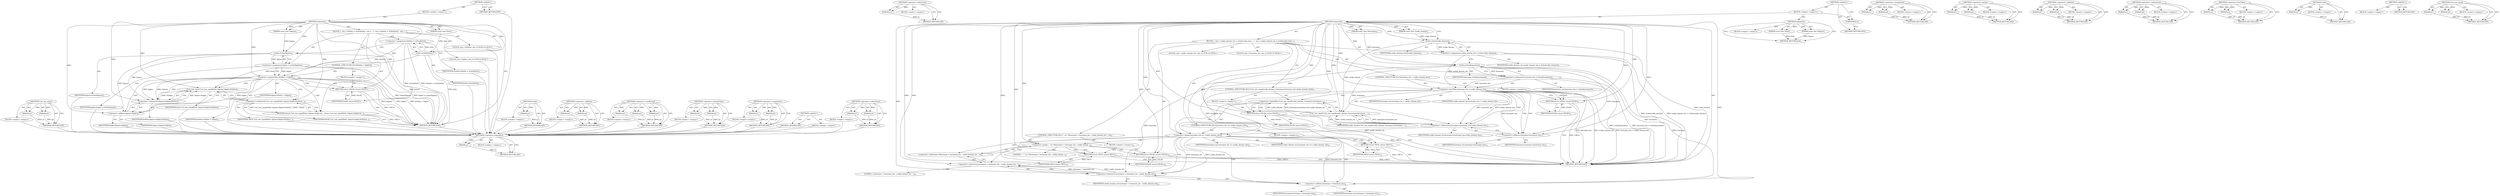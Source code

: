 digraph "Curl_raw_equal" {
vulnerable_81 [label=<(METHOD,Curl_raw_equal)>];
vulnerable_82 [label=<(PARAM,p1)>];
vulnerable_83 [label=<(PARAM,p2)>];
vulnerable_84 [label=<(BLOCK,&lt;empty&gt;,&lt;empty&gt;)>];
vulnerable_85 [label=<(METHOD_RETURN,ANY)>];
vulnerable_6 [label=<(METHOD,&lt;global&gt;)<SUB>1</SUB>>];
vulnerable_7 [label=<(BLOCK,&lt;empty&gt;,&lt;empty&gt;)<SUB>1</SUB>>];
vulnerable_8 [label=<(METHOD,tailmatch)<SUB>1</SUB>>];
vulnerable_9 [label=<(PARAM,const char *little)<SUB>1</SUB>>];
vulnerable_10 [label=<(PARAM,const char *bigone)<SUB>1</SUB>>];
vulnerable_11 [label=<(BLOCK,{
  size_t littlelen = strlen(little);
  size_t...,{
  size_t littlelen = strlen(little);
  size_t...)<SUB>2</SUB>>];
vulnerable_12 [label="<(LOCAL,size_t littlelen: size_t)<SUB>3</SUB>>"];
vulnerable_13 [label=<(&lt;operator&gt;.assignment,littlelen = strlen(little))<SUB>3</SUB>>];
vulnerable_14 [label=<(IDENTIFIER,littlelen,littlelen = strlen(little))<SUB>3</SUB>>];
vulnerable_15 [label=<(strlen,strlen(little))<SUB>3</SUB>>];
vulnerable_16 [label=<(IDENTIFIER,little,strlen(little))<SUB>3</SUB>>];
vulnerable_17 [label="<(LOCAL,size_t biglen: size_t)<SUB>4</SUB>>"];
vulnerable_18 [label=<(&lt;operator&gt;.assignment,biglen = strlen(bigone))<SUB>4</SUB>>];
vulnerable_19 [label=<(IDENTIFIER,biglen,biglen = strlen(bigone))<SUB>4</SUB>>];
vulnerable_20 [label=<(strlen,strlen(bigone))<SUB>4</SUB>>];
vulnerable_21 [label=<(IDENTIFIER,bigone,strlen(bigone))<SUB>4</SUB>>];
vulnerable_22 [label=<(CONTROL_STRUCTURE,IF,if (littlelen &gt; biglen))<SUB>6</SUB>>];
vulnerable_23 [label=<(&lt;operator&gt;.greaterThan,littlelen &gt; biglen)<SUB>6</SUB>>];
vulnerable_24 [label=<(IDENTIFIER,littlelen,littlelen &gt; biglen)<SUB>6</SUB>>];
vulnerable_25 [label=<(IDENTIFIER,biglen,littlelen &gt; biglen)<SUB>6</SUB>>];
vulnerable_26 [label=<(BLOCK,&lt;empty&gt;,&lt;empty&gt;)<SUB>7</SUB>>];
vulnerable_27 [label=<(RETURN,return FALSE;,return FALSE;)<SUB>7</SUB>>];
vulnerable_28 [label=<(IDENTIFIER,FALSE,return FALSE;)<SUB>7</SUB>>];
vulnerable_29 [label=<(RETURN,return Curl_raw_equal(little, bigone+biglen-lit...,return Curl_raw_equal(little, bigone+biglen-lit...)<SUB>9</SUB>>];
vulnerable_30 [label=<(&lt;operator&gt;.conditional,Curl_raw_equal(little, bigone+biglen-littlelen)...)<SUB>9</SUB>>];
vulnerable_31 [label=<(Curl_raw_equal,Curl_raw_equal(little, bigone+biglen-littlelen))<SUB>9</SUB>>];
vulnerable_32 [label=<(IDENTIFIER,little,Curl_raw_equal(little, bigone+biglen-littlelen))<SUB>9</SUB>>];
vulnerable_33 [label=<(&lt;operator&gt;.subtraction,bigone+biglen-littlelen)<SUB>9</SUB>>];
vulnerable_34 [label=<(&lt;operator&gt;.addition,bigone+biglen)<SUB>9</SUB>>];
vulnerable_35 [label=<(IDENTIFIER,bigone,bigone+biglen)<SUB>9</SUB>>];
vulnerable_36 [label=<(IDENTIFIER,biglen,bigone+biglen)<SUB>9</SUB>>];
vulnerable_37 [label=<(IDENTIFIER,littlelen,bigone+biglen-littlelen)<SUB>9</SUB>>];
vulnerable_38 [label=<(IDENTIFIER,TRUE,Curl_raw_equal(little, bigone+biglen-littlelen)...)<SUB>9</SUB>>];
vulnerable_39 [label=<(IDENTIFIER,FALSE,Curl_raw_equal(little, bigone+biglen-littlelen)...)<SUB>9</SUB>>];
vulnerable_40 [label=<(METHOD_RETURN,bool)<SUB>1</SUB>>];
vulnerable_42 [label=<(METHOD_RETURN,ANY)<SUB>1</SUB>>];
vulnerable_66 [label=<(METHOD,strlen)>];
vulnerable_67 [label=<(PARAM,p1)>];
vulnerable_68 [label=<(BLOCK,&lt;empty&gt;,&lt;empty&gt;)>];
vulnerable_69 [label=<(METHOD_RETURN,ANY)>];
vulnerable_91 [label=<(METHOD,&lt;operator&gt;.addition)>];
vulnerable_92 [label=<(PARAM,p1)>];
vulnerable_93 [label=<(PARAM,p2)>];
vulnerable_94 [label=<(BLOCK,&lt;empty&gt;,&lt;empty&gt;)>];
vulnerable_95 [label=<(METHOD_RETURN,ANY)>];
vulnerable_75 [label=<(METHOD,&lt;operator&gt;.conditional)>];
vulnerable_76 [label=<(PARAM,p1)>];
vulnerable_77 [label=<(PARAM,p2)>];
vulnerable_78 [label=<(PARAM,p3)>];
vulnerable_79 [label=<(BLOCK,&lt;empty&gt;,&lt;empty&gt;)>];
vulnerable_80 [label=<(METHOD_RETURN,ANY)>];
vulnerable_70 [label=<(METHOD,&lt;operator&gt;.greaterThan)>];
vulnerable_71 [label=<(PARAM,p1)>];
vulnerable_72 [label=<(PARAM,p2)>];
vulnerable_73 [label=<(BLOCK,&lt;empty&gt;,&lt;empty&gt;)>];
vulnerable_74 [label=<(METHOD_RETURN,ANY)>];
vulnerable_61 [label=<(METHOD,&lt;operator&gt;.assignment)>];
vulnerable_62 [label=<(PARAM,p1)>];
vulnerable_63 [label=<(PARAM,p2)>];
vulnerable_64 [label=<(BLOCK,&lt;empty&gt;,&lt;empty&gt;)>];
vulnerable_65 [label=<(METHOD_RETURN,ANY)>];
vulnerable_55 [label=<(METHOD,&lt;global&gt;)<SUB>1</SUB>>];
vulnerable_56 [label=<(BLOCK,&lt;empty&gt;,&lt;empty&gt;)>];
vulnerable_57 [label=<(METHOD_RETURN,ANY)>];
vulnerable_86 [label=<(METHOD,&lt;operator&gt;.subtraction)>];
vulnerable_87 [label=<(PARAM,p1)>];
vulnerable_88 [label=<(PARAM,p2)>];
vulnerable_89 [label=<(BLOCK,&lt;empty&gt;,&lt;empty&gt;)>];
vulnerable_90 [label=<(METHOD_RETURN,ANY)>];
fixed_110 [label=<(METHOD,&lt;operator&gt;.logicalNot)>];
fixed_111 [label=<(PARAM,p1)>];
fixed_112 [label=<(BLOCK,&lt;empty&gt;,&lt;empty&gt;)>];
fixed_113 [label=<(METHOD_RETURN,ANY)>];
fixed_134 [label=<(METHOD,&lt;operator&gt;.indirection)>];
fixed_135 [label=<(PARAM,p1)>];
fixed_136 [label=<(BLOCK,&lt;empty&gt;,&lt;empty&gt;)>];
fixed_137 [label=<(METHOD_RETURN,ANY)>];
fixed_6 [label=<(METHOD,&lt;global&gt;)<SUB>1</SUB>>];
fixed_7 [label=<(BLOCK,&lt;empty&gt;,&lt;empty&gt;)<SUB>1</SUB>>];
fixed_8 [label=<(METHOD,tailmatch)<SUB>1</SUB>>];
fixed_9 [label=<(PARAM,const char *little)<SUB>1</SUB>>];
fixed_10 [label=<(PARAM,const char *bigone)<SUB>1</SUB>>];
fixed_11 [label=<(BLOCK,&lt;empty&gt;,&lt;empty&gt;)>];
fixed_12 [label=<(METHOD_RETURN,bool)<SUB>1</SUB>>];
fixed_14 [label=<(UNKNOWN,),))<SUB>1</SUB>>];
fixed_15 [label=<(METHOD,tailmatch)<SUB>2</SUB>>];
fixed_16 [label=<(PARAM,const char *cooke_domain)<SUB>2</SUB>>];
fixed_17 [label=<(PARAM,const char *hostname)<SUB>2</SUB>>];
fixed_18 [label=<(BLOCK,{
  size_t cookie_domain_len = strlen(cooke_dom...,{
  size_t cookie_domain_len = strlen(cooke_dom...)<SUB>3</SUB>>];
fixed_19 [label="<(LOCAL,size_t cookie_domain_len: size_t)<SUB>4</SUB>>"];
fixed_20 [label=<(&lt;operator&gt;.assignment,cookie_domain_len = strlen(cooke_domain))<SUB>4</SUB>>];
fixed_21 [label=<(IDENTIFIER,cookie_domain_len,cookie_domain_len = strlen(cooke_domain))<SUB>4</SUB>>];
fixed_22 [label=<(strlen,strlen(cooke_domain))<SUB>4</SUB>>];
fixed_23 [label=<(IDENTIFIER,cooke_domain,strlen(cooke_domain))<SUB>4</SUB>>];
fixed_24 [label="<(LOCAL,size_t hostname_len: size_t)<SUB>5</SUB>>"];
fixed_25 [label=<(&lt;operator&gt;.assignment,hostname_len = strlen(hostname))<SUB>5</SUB>>];
fixed_26 [label=<(IDENTIFIER,hostname_len,hostname_len = strlen(hostname))<SUB>5</SUB>>];
fixed_27 [label=<(strlen,strlen(hostname))<SUB>5</SUB>>];
fixed_28 [label=<(IDENTIFIER,hostname,strlen(hostname))<SUB>5</SUB>>];
fixed_29 [label=<(CONTROL_STRUCTURE,IF,if (hostname_len &lt; cookie_domain_len))<SUB>7</SUB>>];
fixed_30 [label=<(&lt;operator&gt;.lessThan,hostname_len &lt; cookie_domain_len)<SUB>7</SUB>>];
fixed_31 [label=<(IDENTIFIER,hostname_len,hostname_len &lt; cookie_domain_len)<SUB>7</SUB>>];
fixed_32 [label=<(IDENTIFIER,cookie_domain_len,hostname_len &lt; cookie_domain_len)<SUB>7</SUB>>];
fixed_33 [label=<(BLOCK,&lt;empty&gt;,&lt;empty&gt;)<SUB>8</SUB>>];
fixed_34 [label=<(RETURN,return FALSE;,return FALSE;)<SUB>8</SUB>>];
fixed_35 [label=<(IDENTIFIER,FALSE,return FALSE;)<SUB>8</SUB>>];
fixed_36 [label=<(CONTROL_STRUCTURE,IF,if (!Curl_raw_equal(cooke_domain, hostname+hostname_len-cookie_domain_len)))<SUB>10</SUB>>];
fixed_37 [label=<(&lt;operator&gt;.logicalNot,!Curl_raw_equal(cooke_domain, hostname+hostname...)<SUB>10</SUB>>];
fixed_38 [label=<(Curl_raw_equal,Curl_raw_equal(cooke_domain, hostname+hostname_...)<SUB>10</SUB>>];
fixed_39 [label=<(IDENTIFIER,cooke_domain,Curl_raw_equal(cooke_domain, hostname+hostname_...)<SUB>10</SUB>>];
fixed_40 [label=<(&lt;operator&gt;.subtraction,hostname+hostname_len-cookie_domain_len)<SUB>10</SUB>>];
fixed_41 [label=<(&lt;operator&gt;.addition,hostname+hostname_len)<SUB>10</SUB>>];
fixed_42 [label=<(IDENTIFIER,hostname,hostname+hostname_len)<SUB>10</SUB>>];
fixed_43 [label=<(IDENTIFIER,hostname_len,hostname+hostname_len)<SUB>10</SUB>>];
fixed_44 [label=<(IDENTIFIER,cookie_domain_len,hostname+hostname_len-cookie_domain_len)<SUB>10</SUB>>];
fixed_45 [label=<(BLOCK,&lt;empty&gt;,&lt;empty&gt;)<SUB>11</SUB>>];
fixed_46 [label=<(RETURN,return FALSE;,return FALSE;)<SUB>11</SUB>>];
fixed_47 [label=<(IDENTIFIER,FALSE,return FALSE;)<SUB>11</SUB>>];
fixed_48 [label=<(CONTROL_STRUCTURE,IF,if (hostname_len == cookie_domain_len))<SUB>20</SUB>>];
fixed_49 [label=<(&lt;operator&gt;.equals,hostname_len == cookie_domain_len)<SUB>20</SUB>>];
fixed_50 [label=<(IDENTIFIER,hostname_len,hostname_len == cookie_domain_len)<SUB>20</SUB>>];
fixed_51 [label=<(IDENTIFIER,cookie_domain_len,hostname_len == cookie_domain_len)<SUB>20</SUB>>];
fixed_52 [label=<(BLOCK,&lt;empty&gt;,&lt;empty&gt;)<SUB>21</SUB>>];
fixed_53 [label=<(RETURN,return TRUE;,return TRUE;)<SUB>21</SUB>>];
fixed_54 [label=<(IDENTIFIER,TRUE,return TRUE;)<SUB>21</SUB>>];
fixed_55 [label=<(CONTROL_STRUCTURE,IF,if ('.' == *(hostname + hostname_len - cookie_domain_len - 1)))<SUB>22</SUB>>];
fixed_56 [label=<(&lt;operator&gt;.equals,'.' == *(hostname + hostname_len - cookie_domai...)<SUB>22</SUB>>];
fixed_57 [label=<(LITERAL,'.','.' == *(hostname + hostname_len - cookie_domai...)<SUB>22</SUB>>];
fixed_58 [label=<(&lt;operator&gt;.indirection,*(hostname + hostname_len - cookie_domain_len - 1))<SUB>22</SUB>>];
fixed_59 [label=<(&lt;operator&gt;.subtraction,hostname + hostname_len - cookie_domain_len - 1)<SUB>22</SUB>>];
fixed_60 [label=<(&lt;operator&gt;.subtraction,hostname + hostname_len - cookie_domain_len)<SUB>22</SUB>>];
fixed_61 [label=<(&lt;operator&gt;.addition,hostname + hostname_len)<SUB>22</SUB>>];
fixed_62 [label=<(IDENTIFIER,hostname,hostname + hostname_len)<SUB>22</SUB>>];
fixed_63 [label=<(IDENTIFIER,hostname_len,hostname + hostname_len)<SUB>22</SUB>>];
fixed_64 [label=<(IDENTIFIER,cookie_domain_len,hostname + hostname_len - cookie_domain_len)<SUB>22</SUB>>];
fixed_65 [label=<(LITERAL,1,hostname + hostname_len - cookie_domain_len - 1)<SUB>22</SUB>>];
fixed_66 [label=<(BLOCK,&lt;empty&gt;,&lt;empty&gt;)<SUB>23</SUB>>];
fixed_67 [label=<(RETURN,return TRUE;,return TRUE;)<SUB>23</SUB>>];
fixed_68 [label=<(IDENTIFIER,TRUE,return TRUE;)<SUB>23</SUB>>];
fixed_69 [label=<(RETURN,return FALSE;,return FALSE;)<SUB>24</SUB>>];
fixed_70 [label=<(IDENTIFIER,FALSE,return FALSE;)<SUB>24</SUB>>];
fixed_71 [label=<(METHOD_RETURN,bool)<SUB>2</SUB>>];
fixed_73 [label=<(METHOD_RETURN,ANY)<SUB>1</SUB>>];
fixed_96 [label=<(METHOD,&lt;operator&gt;.assignment)>];
fixed_97 [label=<(PARAM,p1)>];
fixed_98 [label=<(PARAM,p2)>];
fixed_99 [label=<(BLOCK,&lt;empty&gt;,&lt;empty&gt;)>];
fixed_100 [label=<(METHOD_RETURN,ANY)>];
fixed_129 [label=<(METHOD,&lt;operator&gt;.equals)>];
fixed_130 [label=<(PARAM,p1)>];
fixed_131 [label=<(PARAM,p2)>];
fixed_132 [label=<(BLOCK,&lt;empty&gt;,&lt;empty&gt;)>];
fixed_133 [label=<(METHOD_RETURN,ANY)>];
fixed_124 [label=<(METHOD,&lt;operator&gt;.addition)>];
fixed_125 [label=<(PARAM,p1)>];
fixed_126 [label=<(PARAM,p2)>];
fixed_127 [label=<(BLOCK,&lt;empty&gt;,&lt;empty&gt;)>];
fixed_128 [label=<(METHOD_RETURN,ANY)>];
fixed_119 [label=<(METHOD,&lt;operator&gt;.subtraction)>];
fixed_120 [label=<(PARAM,p1)>];
fixed_121 [label=<(PARAM,p2)>];
fixed_122 [label=<(BLOCK,&lt;empty&gt;,&lt;empty&gt;)>];
fixed_123 [label=<(METHOD_RETURN,ANY)>];
fixed_105 [label=<(METHOD,&lt;operator&gt;.lessThan)>];
fixed_106 [label=<(PARAM,p1)>];
fixed_107 [label=<(PARAM,p2)>];
fixed_108 [label=<(BLOCK,&lt;empty&gt;,&lt;empty&gt;)>];
fixed_109 [label=<(METHOD_RETURN,ANY)>];
fixed_101 [label=<(METHOD,strlen)>];
fixed_102 [label=<(PARAM,p1)>];
fixed_103 [label=<(BLOCK,&lt;empty&gt;,&lt;empty&gt;)>];
fixed_104 [label=<(METHOD_RETURN,ANY)>];
fixed_90 [label=<(METHOD,&lt;global&gt;)<SUB>1</SUB>>];
fixed_91 [label=<(BLOCK,&lt;empty&gt;,&lt;empty&gt;)>];
fixed_92 [label=<(METHOD_RETURN,ANY)>];
fixed_114 [label=<(METHOD,Curl_raw_equal)>];
fixed_115 [label=<(PARAM,p1)>];
fixed_116 [label=<(PARAM,p2)>];
fixed_117 [label=<(BLOCK,&lt;empty&gt;,&lt;empty&gt;)>];
fixed_118 [label=<(METHOD_RETURN,ANY)>];
vulnerable_81 -> vulnerable_82  [key=0, label="AST: "];
vulnerable_81 -> vulnerable_82  [key=1, label="DDG: "];
vulnerable_81 -> vulnerable_84  [key=0, label="AST: "];
vulnerable_81 -> vulnerable_83  [key=0, label="AST: "];
vulnerable_81 -> vulnerable_83  [key=1, label="DDG: "];
vulnerable_81 -> vulnerable_85  [key=0, label="AST: "];
vulnerable_81 -> vulnerable_85  [key=1, label="CFG: "];
vulnerable_82 -> vulnerable_85  [key=0, label="DDG: p1"];
vulnerable_83 -> vulnerable_85  [key=0, label="DDG: p2"];
vulnerable_84 -> fixed_110  [key=0];
vulnerable_85 -> fixed_110  [key=0];
vulnerable_6 -> vulnerable_7  [key=0, label="AST: "];
vulnerable_6 -> vulnerable_42  [key=0, label="AST: "];
vulnerable_6 -> vulnerable_42  [key=1, label="CFG: "];
vulnerable_7 -> vulnerable_8  [key=0, label="AST: "];
vulnerable_8 -> vulnerable_9  [key=0, label="AST: "];
vulnerable_8 -> vulnerable_9  [key=1, label="DDG: "];
vulnerable_8 -> vulnerable_10  [key=0, label="AST: "];
vulnerable_8 -> vulnerable_10  [key=1, label="DDG: "];
vulnerable_8 -> vulnerable_11  [key=0, label="AST: "];
vulnerable_8 -> vulnerable_40  [key=0, label="AST: "];
vulnerable_8 -> vulnerable_15  [key=0, label="CFG: "];
vulnerable_8 -> vulnerable_15  [key=1, label="DDG: "];
vulnerable_8 -> vulnerable_30  [key=0, label="DDG: "];
vulnerable_8 -> vulnerable_20  [key=0, label="DDG: "];
vulnerable_8 -> vulnerable_23  [key=0, label="DDG: "];
vulnerable_8 -> vulnerable_27  [key=0, label="DDG: "];
vulnerable_8 -> vulnerable_28  [key=0, label="DDG: "];
vulnerable_8 -> vulnerable_31  [key=0, label="DDG: "];
vulnerable_8 -> vulnerable_33  [key=0, label="DDG: "];
vulnerable_8 -> vulnerable_34  [key=0, label="DDG: "];
vulnerable_9 -> vulnerable_15  [key=0, label="DDG: little"];
vulnerable_10 -> vulnerable_20  [key=0, label="DDG: bigone"];
vulnerable_11 -> vulnerable_12  [key=0, label="AST: "];
vulnerable_11 -> vulnerable_13  [key=0, label="AST: "];
vulnerable_11 -> vulnerable_17  [key=0, label="AST: "];
vulnerable_11 -> vulnerable_18  [key=0, label="AST: "];
vulnerable_11 -> vulnerable_22  [key=0, label="AST: "];
vulnerable_11 -> vulnerable_29  [key=0, label="AST: "];
vulnerable_12 -> fixed_110  [key=0];
vulnerable_13 -> vulnerable_14  [key=0, label="AST: "];
vulnerable_13 -> vulnerable_15  [key=0, label="AST: "];
vulnerable_13 -> vulnerable_20  [key=0, label="CFG: "];
vulnerable_13 -> vulnerable_40  [key=0, label="DDG: strlen(little)"];
vulnerable_13 -> vulnerable_40  [key=1, label="DDG: littlelen = strlen(little)"];
vulnerable_13 -> vulnerable_23  [key=0, label="DDG: littlelen"];
vulnerable_14 -> fixed_110  [key=0];
vulnerable_15 -> vulnerable_16  [key=0, label="AST: "];
vulnerable_15 -> vulnerable_13  [key=0, label="CFG: "];
vulnerable_15 -> vulnerable_13  [key=1, label="DDG: little"];
vulnerable_15 -> vulnerable_40  [key=0, label="DDG: little"];
vulnerable_15 -> vulnerable_31  [key=0, label="DDG: little"];
vulnerable_16 -> fixed_110  [key=0];
vulnerable_17 -> fixed_110  [key=0];
vulnerable_18 -> vulnerable_19  [key=0, label="AST: "];
vulnerable_18 -> vulnerable_20  [key=0, label="AST: "];
vulnerable_18 -> vulnerable_23  [key=0, label="CFG: "];
vulnerable_18 -> vulnerable_23  [key=1, label="DDG: biglen"];
vulnerable_18 -> vulnerable_40  [key=0, label="DDG: strlen(bigone)"];
vulnerable_18 -> vulnerable_40  [key=1, label="DDG: biglen = strlen(bigone)"];
vulnerable_19 -> fixed_110  [key=0];
vulnerable_20 -> vulnerable_21  [key=0, label="AST: "];
vulnerable_20 -> vulnerable_18  [key=0, label="CFG: "];
vulnerable_20 -> vulnerable_18  [key=1, label="DDG: bigone"];
vulnerable_20 -> vulnerable_40  [key=0, label="DDG: bigone"];
vulnerable_20 -> vulnerable_33  [key=0, label="DDG: bigone"];
vulnerable_20 -> vulnerable_34  [key=0, label="DDG: bigone"];
vulnerable_21 -> fixed_110  [key=0];
vulnerable_22 -> vulnerable_23  [key=0, label="AST: "];
vulnerable_22 -> vulnerable_26  [key=0, label="AST: "];
vulnerable_23 -> vulnerable_24  [key=0, label="AST: "];
vulnerable_23 -> vulnerable_25  [key=0, label="AST: "];
vulnerable_23 -> vulnerable_27  [key=0, label="CFG: "];
vulnerable_23 -> vulnerable_27  [key=1, label="CDG: "];
vulnerable_23 -> vulnerable_34  [key=0, label="CFG: "];
vulnerable_23 -> vulnerable_34  [key=1, label="DDG: biglen"];
vulnerable_23 -> vulnerable_34  [key=2, label="CDG: "];
vulnerable_23 -> vulnerable_40  [key=0, label="DDG: littlelen"];
vulnerable_23 -> vulnerable_40  [key=1, label="DDG: biglen"];
vulnerable_23 -> vulnerable_40  [key=2, label="DDG: littlelen &gt; biglen"];
vulnerable_23 -> vulnerable_33  [key=0, label="DDG: biglen"];
vulnerable_23 -> vulnerable_33  [key=1, label="DDG: littlelen"];
vulnerable_23 -> vulnerable_33  [key=2, label="CDG: "];
vulnerable_23 -> vulnerable_30  [key=0, label="CDG: "];
vulnerable_23 -> vulnerable_29  [key=0, label="CDG: "];
vulnerable_23 -> vulnerable_31  [key=0, label="CDG: "];
vulnerable_24 -> fixed_110  [key=0];
vulnerable_25 -> fixed_110  [key=0];
vulnerable_26 -> vulnerable_27  [key=0, label="AST: "];
vulnerable_27 -> vulnerable_28  [key=0, label="AST: "];
vulnerable_27 -> vulnerable_40  [key=0, label="CFG: "];
vulnerable_27 -> vulnerable_40  [key=1, label="DDG: &lt;RET&gt;"];
vulnerable_28 -> vulnerable_27  [key=0, label="DDG: FALSE"];
vulnerable_29 -> vulnerable_30  [key=0, label="AST: "];
vulnerable_29 -> vulnerable_40  [key=0, label="CFG: "];
vulnerable_29 -> vulnerable_40  [key=1, label="DDG: &lt;RET&gt;"];
vulnerable_30 -> vulnerable_31  [key=0, label="AST: "];
vulnerable_30 -> vulnerable_38  [key=0, label="AST: "];
vulnerable_30 -> vulnerable_39  [key=0, label="AST: "];
vulnerable_30 -> vulnerable_29  [key=0, label="CFG: "];
vulnerable_30 -> vulnerable_29  [key=1, label="DDG: Curl_raw_equal(little, bigone+biglen-littlelen) ? TRUE : FALSE"];
vulnerable_31 -> vulnerable_32  [key=0, label="AST: "];
vulnerable_31 -> vulnerable_33  [key=0, label="AST: "];
vulnerable_31 -> vulnerable_30  [key=0, label="CFG: "];
vulnerable_32 -> fixed_110  [key=0];
vulnerable_33 -> vulnerable_34  [key=0, label="AST: "];
vulnerable_33 -> vulnerable_37  [key=0, label="AST: "];
vulnerable_33 -> vulnerable_31  [key=0, label="CFG: "];
vulnerable_33 -> vulnerable_31  [key=1, label="DDG: bigone+biglen"];
vulnerable_33 -> vulnerable_31  [key=2, label="DDG: littlelen"];
vulnerable_34 -> vulnerable_35  [key=0, label="AST: "];
vulnerable_34 -> vulnerable_36  [key=0, label="AST: "];
vulnerable_34 -> vulnerable_33  [key=0, label="CFG: "];
vulnerable_35 -> fixed_110  [key=0];
vulnerable_36 -> fixed_110  [key=0];
vulnerable_37 -> fixed_110  [key=0];
vulnerable_38 -> fixed_110  [key=0];
vulnerable_39 -> fixed_110  [key=0];
vulnerable_40 -> fixed_110  [key=0];
vulnerable_42 -> fixed_110  [key=0];
vulnerable_66 -> vulnerable_67  [key=0, label="AST: "];
vulnerable_66 -> vulnerable_67  [key=1, label="DDG: "];
vulnerable_66 -> vulnerable_68  [key=0, label="AST: "];
vulnerable_66 -> vulnerable_69  [key=0, label="AST: "];
vulnerable_66 -> vulnerable_69  [key=1, label="CFG: "];
vulnerable_67 -> vulnerable_69  [key=0, label="DDG: p1"];
vulnerable_68 -> fixed_110  [key=0];
vulnerable_69 -> fixed_110  [key=0];
vulnerable_91 -> vulnerable_92  [key=0, label="AST: "];
vulnerable_91 -> vulnerable_92  [key=1, label="DDG: "];
vulnerable_91 -> vulnerable_94  [key=0, label="AST: "];
vulnerable_91 -> vulnerable_93  [key=0, label="AST: "];
vulnerable_91 -> vulnerable_93  [key=1, label="DDG: "];
vulnerable_91 -> vulnerable_95  [key=0, label="AST: "];
vulnerable_91 -> vulnerable_95  [key=1, label="CFG: "];
vulnerable_92 -> vulnerable_95  [key=0, label="DDG: p1"];
vulnerable_93 -> vulnerable_95  [key=0, label="DDG: p2"];
vulnerable_94 -> fixed_110  [key=0];
vulnerable_95 -> fixed_110  [key=0];
vulnerable_75 -> vulnerable_76  [key=0, label="AST: "];
vulnerable_75 -> vulnerable_76  [key=1, label="DDG: "];
vulnerable_75 -> vulnerable_79  [key=0, label="AST: "];
vulnerable_75 -> vulnerable_77  [key=0, label="AST: "];
vulnerable_75 -> vulnerable_77  [key=1, label="DDG: "];
vulnerable_75 -> vulnerable_80  [key=0, label="AST: "];
vulnerable_75 -> vulnerable_80  [key=1, label="CFG: "];
vulnerable_75 -> vulnerable_78  [key=0, label="AST: "];
vulnerable_75 -> vulnerable_78  [key=1, label="DDG: "];
vulnerable_76 -> vulnerable_80  [key=0, label="DDG: p1"];
vulnerable_77 -> vulnerable_80  [key=0, label="DDG: p2"];
vulnerable_78 -> vulnerable_80  [key=0, label="DDG: p3"];
vulnerable_79 -> fixed_110  [key=0];
vulnerable_80 -> fixed_110  [key=0];
vulnerable_70 -> vulnerable_71  [key=0, label="AST: "];
vulnerable_70 -> vulnerable_71  [key=1, label="DDG: "];
vulnerable_70 -> vulnerable_73  [key=0, label="AST: "];
vulnerable_70 -> vulnerable_72  [key=0, label="AST: "];
vulnerable_70 -> vulnerable_72  [key=1, label="DDG: "];
vulnerable_70 -> vulnerable_74  [key=0, label="AST: "];
vulnerable_70 -> vulnerable_74  [key=1, label="CFG: "];
vulnerable_71 -> vulnerable_74  [key=0, label="DDG: p1"];
vulnerable_72 -> vulnerable_74  [key=0, label="DDG: p2"];
vulnerable_73 -> fixed_110  [key=0];
vulnerable_74 -> fixed_110  [key=0];
vulnerable_61 -> vulnerable_62  [key=0, label="AST: "];
vulnerable_61 -> vulnerable_62  [key=1, label="DDG: "];
vulnerable_61 -> vulnerable_64  [key=0, label="AST: "];
vulnerable_61 -> vulnerable_63  [key=0, label="AST: "];
vulnerable_61 -> vulnerable_63  [key=1, label="DDG: "];
vulnerable_61 -> vulnerable_65  [key=0, label="AST: "];
vulnerable_61 -> vulnerable_65  [key=1, label="CFG: "];
vulnerable_62 -> vulnerable_65  [key=0, label="DDG: p1"];
vulnerable_63 -> vulnerable_65  [key=0, label="DDG: p2"];
vulnerable_64 -> fixed_110  [key=0];
vulnerable_65 -> fixed_110  [key=0];
vulnerable_55 -> vulnerable_56  [key=0, label="AST: "];
vulnerable_55 -> vulnerable_57  [key=0, label="AST: "];
vulnerable_55 -> vulnerable_57  [key=1, label="CFG: "];
vulnerable_56 -> fixed_110  [key=0];
vulnerable_57 -> fixed_110  [key=0];
vulnerable_86 -> vulnerable_87  [key=0, label="AST: "];
vulnerable_86 -> vulnerable_87  [key=1, label="DDG: "];
vulnerable_86 -> vulnerable_89  [key=0, label="AST: "];
vulnerable_86 -> vulnerable_88  [key=0, label="AST: "];
vulnerable_86 -> vulnerable_88  [key=1, label="DDG: "];
vulnerable_86 -> vulnerable_90  [key=0, label="AST: "];
vulnerable_86 -> vulnerable_90  [key=1, label="CFG: "];
vulnerable_87 -> vulnerable_90  [key=0, label="DDG: p1"];
vulnerable_88 -> vulnerable_90  [key=0, label="DDG: p2"];
vulnerable_89 -> fixed_110  [key=0];
vulnerable_90 -> fixed_110  [key=0];
fixed_110 -> fixed_111  [key=0, label="AST: "];
fixed_110 -> fixed_111  [key=1, label="DDG: "];
fixed_110 -> fixed_112  [key=0, label="AST: "];
fixed_110 -> fixed_113  [key=0, label="AST: "];
fixed_110 -> fixed_113  [key=1, label="CFG: "];
fixed_111 -> fixed_113  [key=0, label="DDG: p1"];
fixed_134 -> fixed_135  [key=0, label="AST: "];
fixed_134 -> fixed_135  [key=1, label="DDG: "];
fixed_134 -> fixed_136  [key=0, label="AST: "];
fixed_134 -> fixed_137  [key=0, label="AST: "];
fixed_134 -> fixed_137  [key=1, label="CFG: "];
fixed_135 -> fixed_137  [key=0, label="DDG: p1"];
fixed_6 -> fixed_7  [key=0, label="AST: "];
fixed_6 -> fixed_73  [key=0, label="AST: "];
fixed_6 -> fixed_14  [key=0, label="CFG: "];
fixed_7 -> fixed_8  [key=0, label="AST: "];
fixed_7 -> fixed_14  [key=0, label="AST: "];
fixed_7 -> fixed_15  [key=0, label="AST: "];
fixed_8 -> fixed_9  [key=0, label="AST: "];
fixed_8 -> fixed_9  [key=1, label="DDG: "];
fixed_8 -> fixed_10  [key=0, label="AST: "];
fixed_8 -> fixed_10  [key=1, label="DDG: "];
fixed_8 -> fixed_11  [key=0, label="AST: "];
fixed_8 -> fixed_12  [key=0, label="AST: "];
fixed_8 -> fixed_12  [key=1, label="CFG: "];
fixed_9 -> fixed_12  [key=0, label="DDG: little"];
fixed_10 -> fixed_12  [key=0, label="DDG: bigone"];
fixed_14 -> fixed_73  [key=0, label="CFG: "];
fixed_15 -> fixed_16  [key=0, label="AST: "];
fixed_15 -> fixed_16  [key=1, label="DDG: "];
fixed_15 -> fixed_17  [key=0, label="AST: "];
fixed_15 -> fixed_17  [key=1, label="DDG: "];
fixed_15 -> fixed_18  [key=0, label="AST: "];
fixed_15 -> fixed_71  [key=0, label="AST: "];
fixed_15 -> fixed_22  [key=0, label="CFG: "];
fixed_15 -> fixed_22  [key=1, label="DDG: "];
fixed_15 -> fixed_69  [key=0, label="DDG: "];
fixed_15 -> fixed_70  [key=0, label="DDG: "];
fixed_15 -> fixed_27  [key=0, label="DDG: "];
fixed_15 -> fixed_30  [key=0, label="DDG: "];
fixed_15 -> fixed_34  [key=0, label="DDG: "];
fixed_15 -> fixed_46  [key=0, label="DDG: "];
fixed_15 -> fixed_49  [key=0, label="DDG: "];
fixed_15 -> fixed_53  [key=0, label="DDG: "];
fixed_15 -> fixed_56  [key=0, label="DDG: "];
fixed_15 -> fixed_67  [key=0, label="DDG: "];
fixed_15 -> fixed_35  [key=0, label="DDG: "];
fixed_15 -> fixed_38  [key=0, label="DDG: "];
fixed_15 -> fixed_47  [key=0, label="DDG: "];
fixed_15 -> fixed_54  [key=0, label="DDG: "];
fixed_15 -> fixed_68  [key=0, label="DDG: "];
fixed_15 -> fixed_40  [key=0, label="DDG: "];
fixed_15 -> fixed_59  [key=0, label="DDG: "];
fixed_15 -> fixed_41  [key=0, label="DDG: "];
fixed_15 -> fixed_60  [key=0, label="DDG: "];
fixed_15 -> fixed_61  [key=0, label="DDG: "];
fixed_16 -> fixed_22  [key=0, label="DDG: cooke_domain"];
fixed_17 -> fixed_27  [key=0, label="DDG: hostname"];
fixed_18 -> fixed_19  [key=0, label="AST: "];
fixed_18 -> fixed_20  [key=0, label="AST: "];
fixed_18 -> fixed_24  [key=0, label="AST: "];
fixed_18 -> fixed_25  [key=0, label="AST: "];
fixed_18 -> fixed_29  [key=0, label="AST: "];
fixed_18 -> fixed_36  [key=0, label="AST: "];
fixed_18 -> fixed_48  [key=0, label="AST: "];
fixed_18 -> fixed_55  [key=0, label="AST: "];
fixed_18 -> fixed_69  [key=0, label="AST: "];
fixed_20 -> fixed_21  [key=0, label="AST: "];
fixed_20 -> fixed_22  [key=0, label="AST: "];
fixed_20 -> fixed_27  [key=0, label="CFG: "];
fixed_20 -> fixed_71  [key=0, label="DDG: strlen(cooke_domain)"];
fixed_20 -> fixed_71  [key=1, label="DDG: cookie_domain_len = strlen(cooke_domain)"];
fixed_20 -> fixed_30  [key=0, label="DDG: cookie_domain_len"];
fixed_22 -> fixed_23  [key=0, label="AST: "];
fixed_22 -> fixed_20  [key=0, label="CFG: "];
fixed_22 -> fixed_20  [key=1, label="DDG: cooke_domain"];
fixed_22 -> fixed_71  [key=0, label="DDG: cooke_domain"];
fixed_22 -> fixed_38  [key=0, label="DDG: cooke_domain"];
fixed_25 -> fixed_26  [key=0, label="AST: "];
fixed_25 -> fixed_27  [key=0, label="AST: "];
fixed_25 -> fixed_30  [key=0, label="CFG: "];
fixed_25 -> fixed_30  [key=1, label="DDG: hostname_len"];
fixed_25 -> fixed_71  [key=0, label="DDG: strlen(hostname)"];
fixed_25 -> fixed_71  [key=1, label="DDG: hostname_len = strlen(hostname)"];
fixed_27 -> fixed_28  [key=0, label="AST: "];
fixed_27 -> fixed_25  [key=0, label="CFG: "];
fixed_27 -> fixed_25  [key=1, label="DDG: hostname"];
fixed_27 -> fixed_71  [key=0, label="DDG: hostname"];
fixed_27 -> fixed_40  [key=0, label="DDG: hostname"];
fixed_27 -> fixed_41  [key=0, label="DDG: hostname"];
fixed_27 -> fixed_60  [key=0, label="DDG: hostname"];
fixed_27 -> fixed_61  [key=0, label="DDG: hostname"];
fixed_29 -> fixed_30  [key=0, label="AST: "];
fixed_29 -> fixed_33  [key=0, label="AST: "];
fixed_30 -> fixed_31  [key=0, label="AST: "];
fixed_30 -> fixed_32  [key=0, label="AST: "];
fixed_30 -> fixed_34  [key=0, label="CFG: "];
fixed_30 -> fixed_34  [key=1, label="CDG: "];
fixed_30 -> fixed_41  [key=0, label="CFG: "];
fixed_30 -> fixed_41  [key=1, label="DDG: hostname_len"];
fixed_30 -> fixed_41  [key=2, label="CDG: "];
fixed_30 -> fixed_71  [key=0, label="DDG: hostname_len"];
fixed_30 -> fixed_71  [key=1, label="DDG: cookie_domain_len"];
fixed_30 -> fixed_71  [key=2, label="DDG: hostname_len &lt; cookie_domain_len"];
fixed_30 -> fixed_49  [key=0, label="DDG: hostname_len"];
fixed_30 -> fixed_40  [key=0, label="DDG: hostname_len"];
fixed_30 -> fixed_40  [key=1, label="DDG: cookie_domain_len"];
fixed_30 -> fixed_40  [key=2, label="CDG: "];
fixed_30 -> fixed_37  [key=0, label="CDG: "];
fixed_30 -> fixed_38  [key=0, label="CDG: "];
fixed_33 -> fixed_34  [key=0, label="AST: "];
fixed_34 -> fixed_35  [key=0, label="AST: "];
fixed_34 -> fixed_71  [key=0, label="CFG: "];
fixed_34 -> fixed_71  [key=1, label="DDG: &lt;RET&gt;"];
fixed_35 -> fixed_34  [key=0, label="DDG: FALSE"];
fixed_36 -> fixed_37  [key=0, label="AST: "];
fixed_36 -> fixed_45  [key=0, label="AST: "];
fixed_37 -> fixed_38  [key=0, label="AST: "];
fixed_37 -> fixed_46  [key=0, label="CFG: "];
fixed_37 -> fixed_46  [key=1, label="CDG: "];
fixed_37 -> fixed_49  [key=0, label="CFG: "];
fixed_37 -> fixed_49  [key=1, label="CDG: "];
fixed_38 -> fixed_39  [key=0, label="AST: "];
fixed_38 -> fixed_40  [key=0, label="AST: "];
fixed_38 -> fixed_37  [key=0, label="CFG: "];
fixed_38 -> fixed_37  [key=1, label="DDG: cooke_domain"];
fixed_38 -> fixed_37  [key=2, label="DDG: hostname+hostname_len-cookie_domain_len"];
fixed_40 -> fixed_41  [key=0, label="AST: "];
fixed_40 -> fixed_44  [key=0, label="AST: "];
fixed_40 -> fixed_38  [key=0, label="CFG: "];
fixed_40 -> fixed_38  [key=1, label="DDG: hostname+hostname_len"];
fixed_40 -> fixed_38  [key=2, label="DDG: cookie_domain_len"];
fixed_40 -> fixed_49  [key=0, label="DDG: cookie_domain_len"];
fixed_41 -> fixed_42  [key=0, label="AST: "];
fixed_41 -> fixed_43  [key=0, label="AST: "];
fixed_41 -> fixed_40  [key=0, label="CFG: "];
fixed_45 -> fixed_46  [key=0, label="AST: "];
fixed_46 -> fixed_47  [key=0, label="AST: "];
fixed_46 -> fixed_71  [key=0, label="CFG: "];
fixed_46 -> fixed_71  [key=1, label="DDG: &lt;RET&gt;"];
fixed_47 -> fixed_46  [key=0, label="DDG: FALSE"];
fixed_48 -> fixed_49  [key=0, label="AST: "];
fixed_48 -> fixed_52  [key=0, label="AST: "];
fixed_49 -> fixed_50  [key=0, label="AST: "];
fixed_49 -> fixed_51  [key=0, label="AST: "];
fixed_49 -> fixed_53  [key=0, label="CFG: "];
fixed_49 -> fixed_53  [key=1, label="CDG: "];
fixed_49 -> fixed_61  [key=0, label="CFG: "];
fixed_49 -> fixed_61  [key=1, label="DDG: hostname_len"];
fixed_49 -> fixed_61  [key=2, label="CDG: "];
fixed_49 -> fixed_60  [key=0, label="DDG: hostname_len"];
fixed_49 -> fixed_60  [key=1, label="DDG: cookie_domain_len"];
fixed_49 -> fixed_60  [key=2, label="CDG: "];
fixed_49 -> fixed_58  [key=0, label="CDG: "];
fixed_49 -> fixed_56  [key=0, label="CDG: "];
fixed_49 -> fixed_59  [key=0, label="CDG: "];
fixed_52 -> fixed_53  [key=0, label="AST: "];
fixed_53 -> fixed_54  [key=0, label="AST: "];
fixed_53 -> fixed_71  [key=0, label="CFG: "];
fixed_53 -> fixed_71  [key=1, label="DDG: &lt;RET&gt;"];
fixed_54 -> fixed_53  [key=0, label="DDG: TRUE"];
fixed_55 -> fixed_56  [key=0, label="AST: "];
fixed_55 -> fixed_66  [key=0, label="AST: "];
fixed_56 -> fixed_57  [key=0, label="AST: "];
fixed_56 -> fixed_58  [key=0, label="AST: "];
fixed_56 -> fixed_67  [key=0, label="CFG: "];
fixed_56 -> fixed_67  [key=1, label="CDG: "];
fixed_56 -> fixed_69  [key=0, label="CFG: "];
fixed_56 -> fixed_69  [key=1, label="CDG: "];
fixed_58 -> fixed_59  [key=0, label="AST: "];
fixed_58 -> fixed_56  [key=0, label="CFG: "];
fixed_59 -> fixed_60  [key=0, label="AST: "];
fixed_59 -> fixed_65  [key=0, label="AST: "];
fixed_59 -> fixed_58  [key=0, label="CFG: "];
fixed_60 -> fixed_61  [key=0, label="AST: "];
fixed_60 -> fixed_64  [key=0, label="AST: "];
fixed_60 -> fixed_59  [key=0, label="CFG: "];
fixed_60 -> fixed_59  [key=1, label="DDG: hostname + hostname_len"];
fixed_60 -> fixed_59  [key=2, label="DDG: cookie_domain_len"];
fixed_61 -> fixed_62  [key=0, label="AST: "];
fixed_61 -> fixed_63  [key=0, label="AST: "];
fixed_61 -> fixed_60  [key=0, label="CFG: "];
fixed_66 -> fixed_67  [key=0, label="AST: "];
fixed_67 -> fixed_68  [key=0, label="AST: "];
fixed_67 -> fixed_71  [key=0, label="CFG: "];
fixed_67 -> fixed_71  [key=1, label="DDG: &lt;RET&gt;"];
fixed_68 -> fixed_67  [key=0, label="DDG: TRUE"];
fixed_69 -> fixed_70  [key=0, label="AST: "];
fixed_69 -> fixed_71  [key=0, label="CFG: "];
fixed_69 -> fixed_71  [key=1, label="DDG: &lt;RET&gt;"];
fixed_70 -> fixed_69  [key=0, label="DDG: FALSE"];
fixed_96 -> fixed_97  [key=0, label="AST: "];
fixed_96 -> fixed_97  [key=1, label="DDG: "];
fixed_96 -> fixed_99  [key=0, label="AST: "];
fixed_96 -> fixed_98  [key=0, label="AST: "];
fixed_96 -> fixed_98  [key=1, label="DDG: "];
fixed_96 -> fixed_100  [key=0, label="AST: "];
fixed_96 -> fixed_100  [key=1, label="CFG: "];
fixed_97 -> fixed_100  [key=0, label="DDG: p1"];
fixed_98 -> fixed_100  [key=0, label="DDG: p2"];
fixed_129 -> fixed_130  [key=0, label="AST: "];
fixed_129 -> fixed_130  [key=1, label="DDG: "];
fixed_129 -> fixed_132  [key=0, label="AST: "];
fixed_129 -> fixed_131  [key=0, label="AST: "];
fixed_129 -> fixed_131  [key=1, label="DDG: "];
fixed_129 -> fixed_133  [key=0, label="AST: "];
fixed_129 -> fixed_133  [key=1, label="CFG: "];
fixed_130 -> fixed_133  [key=0, label="DDG: p1"];
fixed_131 -> fixed_133  [key=0, label="DDG: p2"];
fixed_124 -> fixed_125  [key=0, label="AST: "];
fixed_124 -> fixed_125  [key=1, label="DDG: "];
fixed_124 -> fixed_127  [key=0, label="AST: "];
fixed_124 -> fixed_126  [key=0, label="AST: "];
fixed_124 -> fixed_126  [key=1, label="DDG: "];
fixed_124 -> fixed_128  [key=0, label="AST: "];
fixed_124 -> fixed_128  [key=1, label="CFG: "];
fixed_125 -> fixed_128  [key=0, label="DDG: p1"];
fixed_126 -> fixed_128  [key=0, label="DDG: p2"];
fixed_119 -> fixed_120  [key=0, label="AST: "];
fixed_119 -> fixed_120  [key=1, label="DDG: "];
fixed_119 -> fixed_122  [key=0, label="AST: "];
fixed_119 -> fixed_121  [key=0, label="AST: "];
fixed_119 -> fixed_121  [key=1, label="DDG: "];
fixed_119 -> fixed_123  [key=0, label="AST: "];
fixed_119 -> fixed_123  [key=1, label="CFG: "];
fixed_120 -> fixed_123  [key=0, label="DDG: p1"];
fixed_121 -> fixed_123  [key=0, label="DDG: p2"];
fixed_105 -> fixed_106  [key=0, label="AST: "];
fixed_105 -> fixed_106  [key=1, label="DDG: "];
fixed_105 -> fixed_108  [key=0, label="AST: "];
fixed_105 -> fixed_107  [key=0, label="AST: "];
fixed_105 -> fixed_107  [key=1, label="DDG: "];
fixed_105 -> fixed_109  [key=0, label="AST: "];
fixed_105 -> fixed_109  [key=1, label="CFG: "];
fixed_106 -> fixed_109  [key=0, label="DDG: p1"];
fixed_107 -> fixed_109  [key=0, label="DDG: p2"];
fixed_101 -> fixed_102  [key=0, label="AST: "];
fixed_101 -> fixed_102  [key=1, label="DDG: "];
fixed_101 -> fixed_103  [key=0, label="AST: "];
fixed_101 -> fixed_104  [key=0, label="AST: "];
fixed_101 -> fixed_104  [key=1, label="CFG: "];
fixed_102 -> fixed_104  [key=0, label="DDG: p1"];
fixed_90 -> fixed_91  [key=0, label="AST: "];
fixed_90 -> fixed_92  [key=0, label="AST: "];
fixed_90 -> fixed_92  [key=1, label="CFG: "];
fixed_114 -> fixed_115  [key=0, label="AST: "];
fixed_114 -> fixed_115  [key=1, label="DDG: "];
fixed_114 -> fixed_117  [key=0, label="AST: "];
fixed_114 -> fixed_116  [key=0, label="AST: "];
fixed_114 -> fixed_116  [key=1, label="DDG: "];
fixed_114 -> fixed_118  [key=0, label="AST: "];
fixed_114 -> fixed_118  [key=1, label="CFG: "];
fixed_115 -> fixed_118  [key=0, label="DDG: p1"];
fixed_116 -> fixed_118  [key=0, label="DDG: p2"];
}
